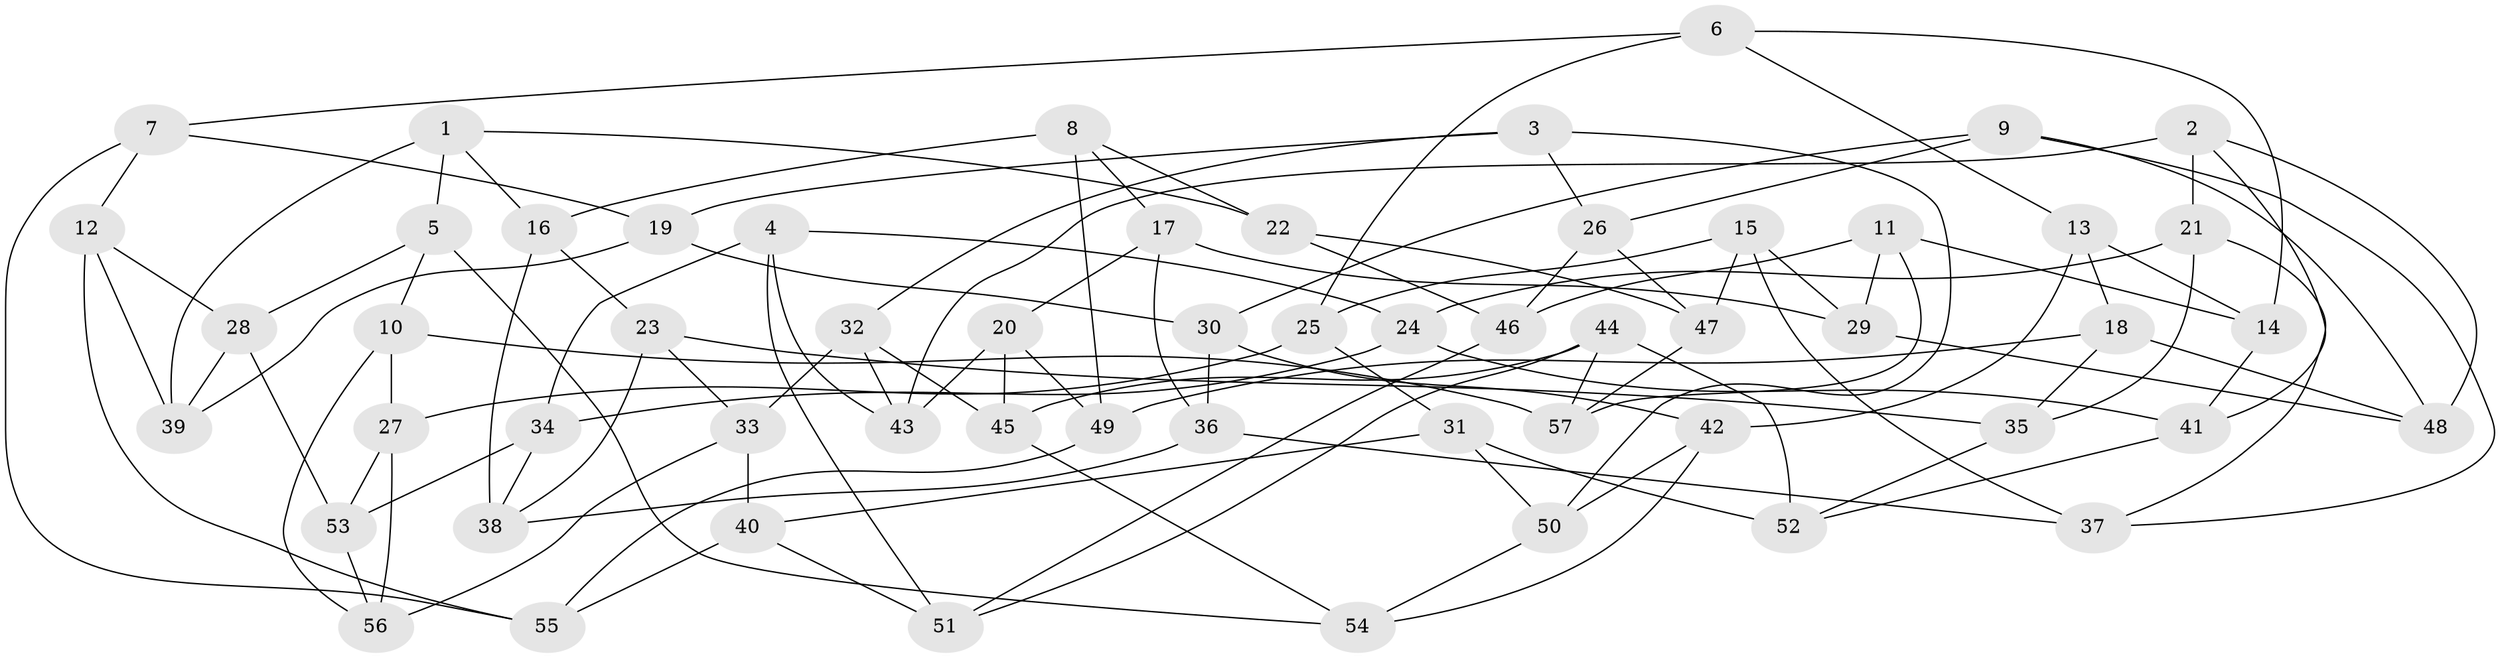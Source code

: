 // Generated by graph-tools (version 1.1) at 2025/50/03/09/25 03:50:45]
// undirected, 57 vertices, 114 edges
graph export_dot {
graph [start="1"]
  node [color=gray90,style=filled];
  1;
  2;
  3;
  4;
  5;
  6;
  7;
  8;
  9;
  10;
  11;
  12;
  13;
  14;
  15;
  16;
  17;
  18;
  19;
  20;
  21;
  22;
  23;
  24;
  25;
  26;
  27;
  28;
  29;
  30;
  31;
  32;
  33;
  34;
  35;
  36;
  37;
  38;
  39;
  40;
  41;
  42;
  43;
  44;
  45;
  46;
  47;
  48;
  49;
  50;
  51;
  52;
  53;
  54;
  55;
  56;
  57;
  1 -- 16;
  1 -- 22;
  1 -- 5;
  1 -- 39;
  2 -- 48;
  2 -- 21;
  2 -- 41;
  2 -- 43;
  3 -- 19;
  3 -- 50;
  3 -- 26;
  3 -- 32;
  4 -- 43;
  4 -- 24;
  4 -- 34;
  4 -- 51;
  5 -- 54;
  5 -- 28;
  5 -- 10;
  6 -- 14;
  6 -- 25;
  6 -- 7;
  6 -- 13;
  7 -- 55;
  7 -- 12;
  7 -- 19;
  8 -- 17;
  8 -- 22;
  8 -- 16;
  8 -- 49;
  9 -- 26;
  9 -- 37;
  9 -- 30;
  9 -- 48;
  10 -- 56;
  10 -- 27;
  10 -- 57;
  11 -- 29;
  11 -- 57;
  11 -- 14;
  11 -- 46;
  12 -- 55;
  12 -- 28;
  12 -- 39;
  13 -- 18;
  13 -- 42;
  13 -- 14;
  14 -- 41;
  15 -- 29;
  15 -- 25;
  15 -- 47;
  15 -- 37;
  16 -- 38;
  16 -- 23;
  17 -- 20;
  17 -- 29;
  17 -- 36;
  18 -- 48;
  18 -- 35;
  18 -- 49;
  19 -- 30;
  19 -- 39;
  20 -- 49;
  20 -- 43;
  20 -- 45;
  21 -- 35;
  21 -- 24;
  21 -- 37;
  22 -- 47;
  22 -- 46;
  23 -- 35;
  23 -- 38;
  23 -- 33;
  24 -- 34;
  24 -- 41;
  25 -- 31;
  25 -- 27;
  26 -- 46;
  26 -- 47;
  27 -- 56;
  27 -- 53;
  28 -- 39;
  28 -- 53;
  29 -- 48;
  30 -- 36;
  30 -- 42;
  31 -- 52;
  31 -- 40;
  31 -- 50;
  32 -- 45;
  32 -- 33;
  32 -- 43;
  33 -- 40;
  33 -- 56;
  34 -- 53;
  34 -- 38;
  35 -- 52;
  36 -- 37;
  36 -- 38;
  40 -- 55;
  40 -- 51;
  41 -- 52;
  42 -- 54;
  42 -- 50;
  44 -- 45;
  44 -- 51;
  44 -- 57;
  44 -- 52;
  45 -- 54;
  46 -- 51;
  47 -- 57;
  49 -- 55;
  50 -- 54;
  53 -- 56;
}
